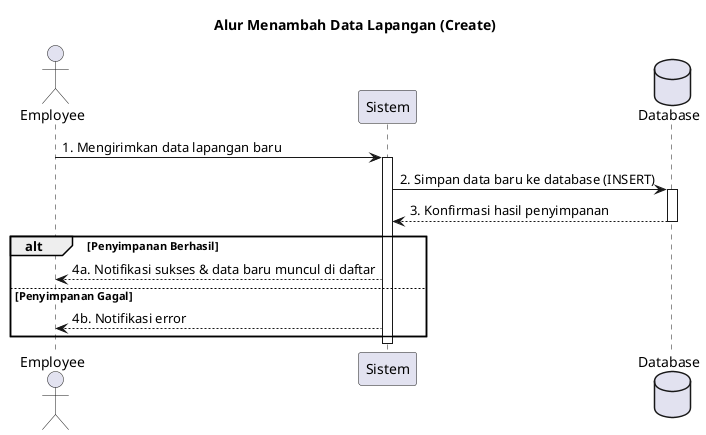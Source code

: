 @startuml
actor Employee
participant "Sistem" as System
database "Database" as DB

title Alur Menambah Data Lapangan (Create)

Employee -> System : 1. Mengirimkan data lapangan baru
activate System

System -> DB : 2. Simpan data baru ke database (INSERT)
activate DB
DB --> System : 3. Konfirmasi hasil penyimpanan
deactivate DB

alt Penyimpanan Berhasil
    System --> Employee : 4a. Notifikasi sukses & data baru muncul di daftar
else Penyimpanan Gagal
    System --> Employee : 4b. Notifikasi error
end

deactivate System
@enduml